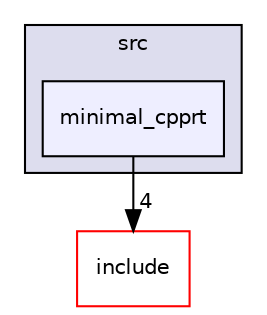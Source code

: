 digraph "D:/Pool/eclipse-workspace_aarch64/newspace/raspiOS/src/minimal_cpprt" {
  compound=true
  node [ fontsize="10", fontname="Helvetica"];
  edge [ labelfontsize="10", labelfontname="Helvetica"];
  subgraph clusterdir_68267d1309a1af8e8297ef4c3efbcdba {
    graph [ bgcolor="#ddddee", pencolor="black", label="src" fontname="Helvetica", fontsize="10", URL="dir_68267d1309a1af8e8297ef4c3efbcdba.html"]
  dir_58acba12b30eb7efa3ed7a7f631639c2 [shape=box, label="minimal_cpprt", style="filled", fillcolor="#eeeeff", pencolor="black", URL="dir_58acba12b30eb7efa3ed7a7f631639c2.html"];
  }
  dir_d44c64559bbebec7f509842c48db8b23 [shape=box label="include" fillcolor="white" style="filled" color="red" URL="dir_d44c64559bbebec7f509842c48db8b23.html"];
  dir_58acba12b30eb7efa3ed7a7f631639c2->dir_d44c64559bbebec7f509842c48db8b23 [headlabel="4", labeldistance=1.5 headhref="dir_000046_000000.html"];
}
